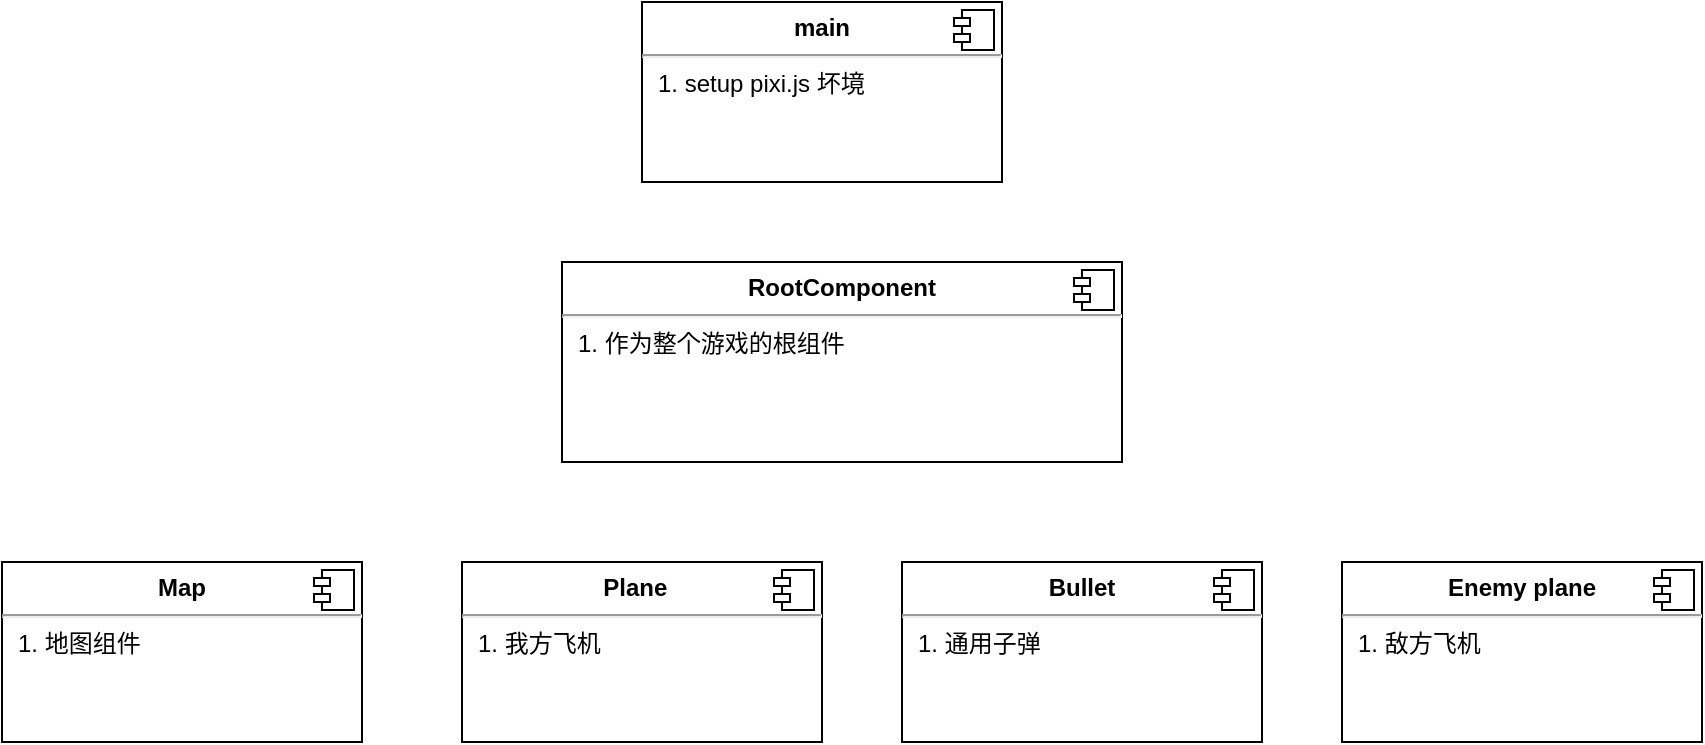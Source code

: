 <mxfile version="13.1.3">
    <diagram id="6hGFLwfOUW9BJ-s0fimq" name="Page-1">
        <mxGraphModel dx="758" dy="664" grid="1" gridSize="10" guides="1" tooltips="1" connect="1" arrows="1" fold="1" page="1" pageScale="1" pageWidth="3300" pageHeight="4681" math="0" shadow="0">
            <root>
                <mxCell id="0"/>
                <mxCell id="1" parent="0"/>
                <mxCell id="12" value="&lt;p style=&quot;margin: 0px ; margin-top: 6px ; text-align: center&quot;&gt;&lt;b&gt;main&lt;/b&gt;&lt;/p&gt;&lt;hr&gt;&lt;p style=&quot;margin: 0px ; margin-left: 8px&quot;&gt;1. setup pixi.js 坏境&lt;/p&gt;" style="align=left;overflow=fill;html=1;dropTarget=0;" parent="1" vertex="1">
                    <mxGeometry x="390" y="70" width="180" height="90" as="geometry"/>
                </mxCell>
                <mxCell id="13" value="" style="shape=component;jettyWidth=8;jettyHeight=4;" parent="12" vertex="1">
                    <mxGeometry x="1" width="20" height="20" relative="1" as="geometry">
                        <mxPoint x="-24" y="4" as="offset"/>
                    </mxGeometry>
                </mxCell>
                <mxCell id="15" value="&lt;p style=&quot;margin: 0px ; margin-top: 6px ; text-align: center&quot;&gt;&lt;b&gt;Map&lt;/b&gt;&lt;/p&gt;&lt;hr&gt;&lt;p style=&quot;margin: 0px ; margin-left: 8px&quot;&gt;1. 地图组件&lt;/p&gt;" style="align=left;overflow=fill;html=1;dropTarget=0;" parent="1" vertex="1">
                    <mxGeometry x="70" y="350" width="180" height="90" as="geometry"/>
                </mxCell>
                <mxCell id="16" value="" style="shape=component;jettyWidth=8;jettyHeight=4;" parent="15" vertex="1">
                    <mxGeometry x="1" width="20" height="20" relative="1" as="geometry">
                        <mxPoint x="-24" y="4" as="offset"/>
                    </mxGeometry>
                </mxCell>
                <mxCell id="18" value="&lt;p style=&quot;margin: 0px ; margin-top: 6px ; text-align: center&quot;&gt;&lt;b&gt;Plane&amp;nbsp;&amp;nbsp;&lt;/b&gt;&lt;/p&gt;&lt;hr&gt;&lt;p style=&quot;margin: 0px ; margin-left: 8px&quot;&gt;1. 我方飞机&lt;/p&gt;" style="align=left;overflow=fill;html=1;dropTarget=0;" parent="1" vertex="1">
                    <mxGeometry x="300" y="350" width="180" height="90" as="geometry"/>
                </mxCell>
                <mxCell id="19" value="" style="shape=component;jettyWidth=8;jettyHeight=4;" parent="18" vertex="1">
                    <mxGeometry x="1" width="20" height="20" relative="1" as="geometry">
                        <mxPoint x="-24" y="4" as="offset"/>
                    </mxGeometry>
                </mxCell>
                <mxCell id="21" value="&lt;p style=&quot;margin: 0px ; margin-top: 6px ; text-align: center&quot;&gt;&lt;b&gt;Bullet&lt;/b&gt;&lt;/p&gt;&lt;hr&gt;&lt;p style=&quot;margin: 0px ; margin-left: 8px&quot;&gt;1. 通用子弹&lt;/p&gt;" style="align=left;overflow=fill;html=1;dropTarget=0;" parent="1" vertex="1">
                    <mxGeometry x="520" y="350" width="180" height="90" as="geometry"/>
                </mxCell>
                <mxCell id="22" value="" style="shape=component;jettyWidth=8;jettyHeight=4;" parent="21" vertex="1">
                    <mxGeometry x="1" width="20" height="20" relative="1" as="geometry">
                        <mxPoint x="-24" y="4" as="offset"/>
                    </mxGeometry>
                </mxCell>
                <mxCell id="23" value="&lt;p style=&quot;margin: 0px ; margin-top: 6px ; text-align: center&quot;&gt;&lt;b&gt;RootComponent&lt;/b&gt;&lt;br&gt;&lt;/p&gt;&lt;hr&gt;&lt;p style=&quot;margin: 0px ; margin-left: 8px&quot;&gt;1. 作为整个游戏的根组件&lt;/p&gt;" style="align=left;overflow=fill;html=1;dropTarget=0;" parent="1" vertex="1">
                    <mxGeometry x="350" y="200" width="280" height="100" as="geometry"/>
                </mxCell>
                <mxCell id="24" value="" style="shape=component;jettyWidth=8;jettyHeight=4;" parent="23" vertex="1">
                    <mxGeometry x="1" width="20" height="20" relative="1" as="geometry">
                        <mxPoint x="-24" y="4" as="offset"/>
                    </mxGeometry>
                </mxCell>
                <mxCell id="25" value="&lt;p style=&quot;margin: 0px ; margin-top: 6px ; text-align: center&quot;&gt;&lt;b&gt;Enemy plane&lt;/b&gt;&lt;br&gt;&lt;/p&gt;&lt;hr&gt;&lt;p style=&quot;margin: 0px ; margin-left: 8px&quot;&gt;1. 敌方飞机&lt;/p&gt;&lt;p style=&quot;margin: 0px ; margin-left: 8px&quot;&gt;&lt;br&gt;&lt;/p&gt;" style="align=left;overflow=fill;html=1;dropTarget=0;" parent="1" vertex="1">
                    <mxGeometry x="740" y="350" width="180" height="90" as="geometry"/>
                </mxCell>
                <mxCell id="26" value="" style="shape=component;jettyWidth=8;jettyHeight=4;" parent="25" vertex="1">
                    <mxGeometry x="1" width="20" height="20" relative="1" as="geometry">
                        <mxPoint x="-24" y="4" as="offset"/>
                    </mxGeometry>
                </mxCell>
            </root>
        </mxGraphModel>
    </diagram>
</mxfile>